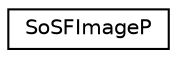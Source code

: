 digraph "Graphical Class Hierarchy"
{
 // LATEX_PDF_SIZE
  edge [fontname="Helvetica",fontsize="10",labelfontname="Helvetica",labelfontsize="10"];
  node [fontname="Helvetica",fontsize="10",shape=record];
  rankdir="LR";
  Node0 [label="SoSFImageP",height=0.2,width=0.4,color="black", fillcolor="white", style="filled",URL="$classSoSFImageP.html",tooltip=" "];
}
